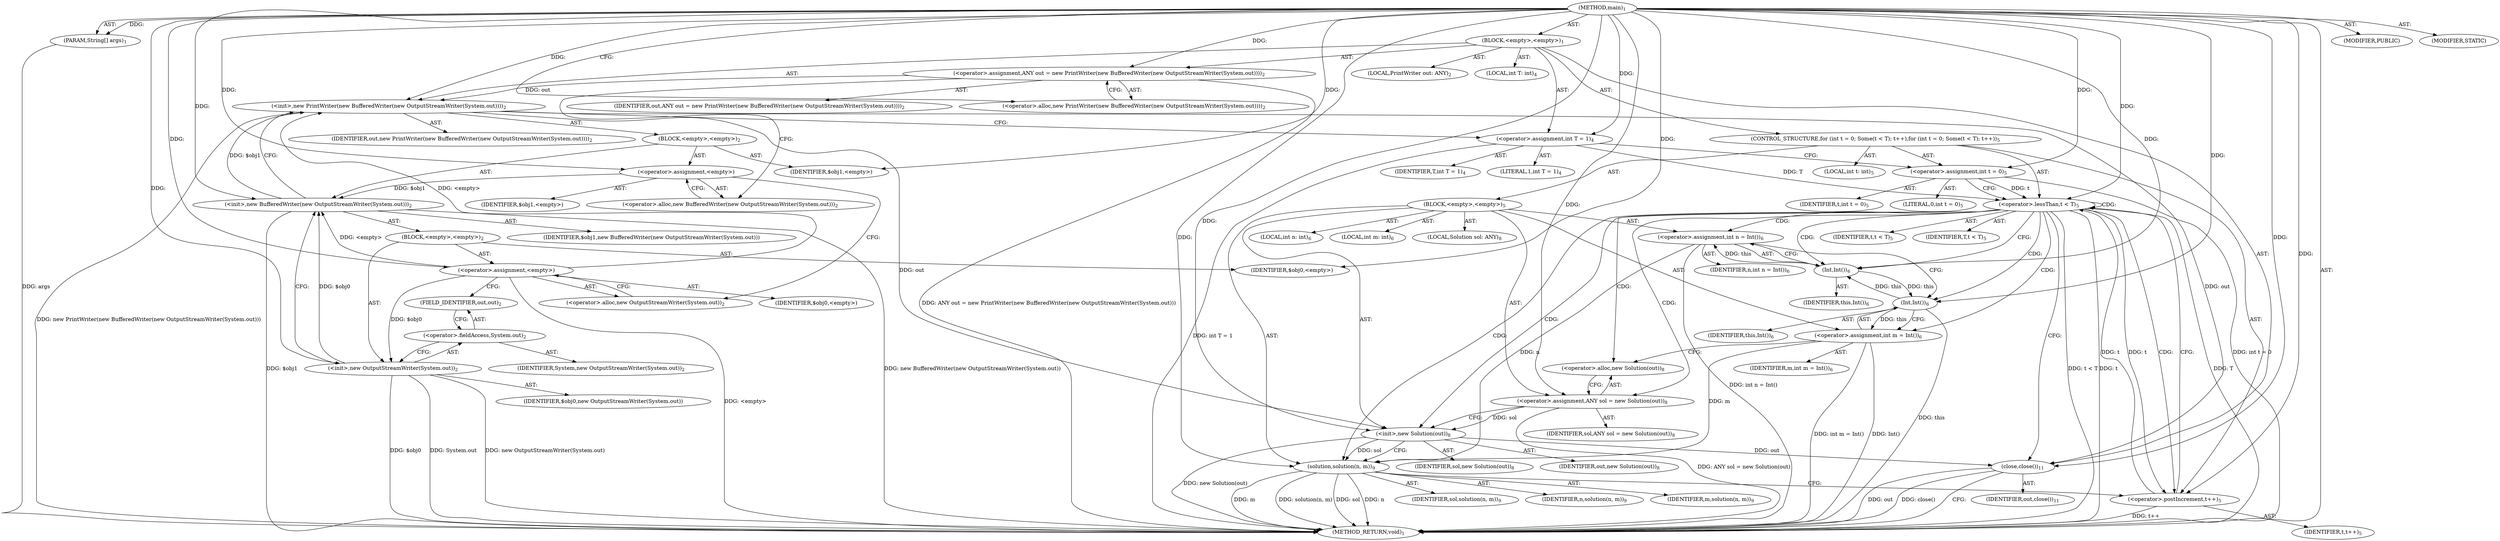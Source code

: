 digraph "main" {  
"21" [label = <(METHOD,main)<SUB>1</SUB>> ]
"22" [label = <(PARAM,String[] args)<SUB>1</SUB>> ]
"23" [label = <(BLOCK,&lt;empty&gt;,&lt;empty&gt;)<SUB>1</SUB>> ]
"4" [label = <(LOCAL,PrintWriter out: ANY)<SUB>2</SUB>> ]
"24" [label = <(&lt;operator&gt;.assignment,ANY out = new PrintWriter(new BufferedWriter(new OutputStreamWriter(System.out))))<SUB>2</SUB>> ]
"25" [label = <(IDENTIFIER,out,ANY out = new PrintWriter(new BufferedWriter(new OutputStreamWriter(System.out))))<SUB>2</SUB>> ]
"26" [label = <(&lt;operator&gt;.alloc,new PrintWriter(new BufferedWriter(new OutputStreamWriter(System.out))))<SUB>2</SUB>> ]
"27" [label = <(&lt;init&gt;,new PrintWriter(new BufferedWriter(new OutputStreamWriter(System.out))))<SUB>2</SUB>> ]
"3" [label = <(IDENTIFIER,out,new PrintWriter(new BufferedWriter(new OutputStreamWriter(System.out))))<SUB>2</SUB>> ]
"28" [label = <(BLOCK,&lt;empty&gt;,&lt;empty&gt;)<SUB>2</SUB>> ]
"29" [label = <(&lt;operator&gt;.assignment,&lt;empty&gt;)> ]
"30" [label = <(IDENTIFIER,$obj1,&lt;empty&gt;)> ]
"31" [label = <(&lt;operator&gt;.alloc,new BufferedWriter(new OutputStreamWriter(System.out)))<SUB>2</SUB>> ]
"32" [label = <(&lt;init&gt;,new BufferedWriter(new OutputStreamWriter(System.out)))<SUB>2</SUB>> ]
"33" [label = <(IDENTIFIER,$obj1,new BufferedWriter(new OutputStreamWriter(System.out)))> ]
"34" [label = <(BLOCK,&lt;empty&gt;,&lt;empty&gt;)<SUB>2</SUB>> ]
"35" [label = <(&lt;operator&gt;.assignment,&lt;empty&gt;)> ]
"36" [label = <(IDENTIFIER,$obj0,&lt;empty&gt;)> ]
"37" [label = <(&lt;operator&gt;.alloc,new OutputStreamWriter(System.out))<SUB>2</SUB>> ]
"38" [label = <(&lt;init&gt;,new OutputStreamWriter(System.out))<SUB>2</SUB>> ]
"39" [label = <(IDENTIFIER,$obj0,new OutputStreamWriter(System.out))> ]
"40" [label = <(&lt;operator&gt;.fieldAccess,System.out)<SUB>2</SUB>> ]
"41" [label = <(IDENTIFIER,System,new OutputStreamWriter(System.out))<SUB>2</SUB>> ]
"42" [label = <(FIELD_IDENTIFIER,out,out)<SUB>2</SUB>> ]
"43" [label = <(IDENTIFIER,$obj0,&lt;empty&gt;)> ]
"44" [label = <(IDENTIFIER,$obj1,&lt;empty&gt;)> ]
"45" [label = <(LOCAL,int T: int)<SUB>4</SUB>> ]
"46" [label = <(&lt;operator&gt;.assignment,int T = 1)<SUB>4</SUB>> ]
"47" [label = <(IDENTIFIER,T,int T = 1)<SUB>4</SUB>> ]
"48" [label = <(LITERAL,1,int T = 1)<SUB>4</SUB>> ]
"49" [label = <(CONTROL_STRUCTURE,for (int t = 0; Some(t &lt; T); t++),for (int t = 0; Some(t &lt; T); t++))<SUB>5</SUB>> ]
"50" [label = <(LOCAL,int t: int)<SUB>5</SUB>> ]
"51" [label = <(&lt;operator&gt;.assignment,int t = 0)<SUB>5</SUB>> ]
"52" [label = <(IDENTIFIER,t,int t = 0)<SUB>5</SUB>> ]
"53" [label = <(LITERAL,0,int t = 0)<SUB>5</SUB>> ]
"54" [label = <(&lt;operator&gt;.lessThan,t &lt; T)<SUB>5</SUB>> ]
"55" [label = <(IDENTIFIER,t,t &lt; T)<SUB>5</SUB>> ]
"56" [label = <(IDENTIFIER,T,t &lt; T)<SUB>5</SUB>> ]
"57" [label = <(&lt;operator&gt;.postIncrement,t++)<SUB>5</SUB>> ]
"58" [label = <(IDENTIFIER,t,t++)<SUB>5</SUB>> ]
"59" [label = <(BLOCK,&lt;empty&gt;,&lt;empty&gt;)<SUB>5</SUB>> ]
"60" [label = <(LOCAL,int n: int)<SUB>6</SUB>> ]
"61" [label = <(LOCAL,int m: int)<SUB>6</SUB>> ]
"62" [label = <(&lt;operator&gt;.assignment,int n = Int())<SUB>6</SUB>> ]
"63" [label = <(IDENTIFIER,n,int n = Int())<SUB>6</SUB>> ]
"64" [label = <(Int,Int())<SUB>6</SUB>> ]
"65" [label = <(IDENTIFIER,this,Int())<SUB>6</SUB>> ]
"66" [label = <(&lt;operator&gt;.assignment,int m = Int())<SUB>6</SUB>> ]
"67" [label = <(IDENTIFIER,m,int m = Int())<SUB>6</SUB>> ]
"68" [label = <(Int,Int())<SUB>6</SUB>> ]
"69" [label = <(IDENTIFIER,this,Int())<SUB>6</SUB>> ]
"6" [label = <(LOCAL,Solution sol: ANY)<SUB>8</SUB>> ]
"70" [label = <(&lt;operator&gt;.assignment,ANY sol = new Solution(out))<SUB>8</SUB>> ]
"71" [label = <(IDENTIFIER,sol,ANY sol = new Solution(out))<SUB>8</SUB>> ]
"72" [label = <(&lt;operator&gt;.alloc,new Solution(out))<SUB>8</SUB>> ]
"73" [label = <(&lt;init&gt;,new Solution(out))<SUB>8</SUB>> ]
"5" [label = <(IDENTIFIER,sol,new Solution(out))<SUB>8</SUB>> ]
"74" [label = <(IDENTIFIER,out,new Solution(out))<SUB>8</SUB>> ]
"75" [label = <(solution,solution(n, m))<SUB>9</SUB>> ]
"76" [label = <(IDENTIFIER,sol,solution(n, m))<SUB>9</SUB>> ]
"77" [label = <(IDENTIFIER,n,solution(n, m))<SUB>9</SUB>> ]
"78" [label = <(IDENTIFIER,m,solution(n, m))<SUB>9</SUB>> ]
"79" [label = <(close,close())<SUB>11</SUB>> ]
"80" [label = <(IDENTIFIER,out,close())<SUB>11</SUB>> ]
"81" [label = <(MODIFIER,PUBLIC)> ]
"82" [label = <(MODIFIER,STATIC)> ]
"83" [label = <(METHOD_RETURN,void)<SUB>1</SUB>> ]
  "21" -> "22"  [ label = "AST: "] 
  "21" -> "23"  [ label = "AST: "] 
  "21" -> "81"  [ label = "AST: "] 
  "21" -> "82"  [ label = "AST: "] 
  "21" -> "83"  [ label = "AST: "] 
  "23" -> "4"  [ label = "AST: "] 
  "23" -> "24"  [ label = "AST: "] 
  "23" -> "27"  [ label = "AST: "] 
  "23" -> "45"  [ label = "AST: "] 
  "23" -> "46"  [ label = "AST: "] 
  "23" -> "49"  [ label = "AST: "] 
  "23" -> "79"  [ label = "AST: "] 
  "24" -> "25"  [ label = "AST: "] 
  "24" -> "26"  [ label = "AST: "] 
  "27" -> "3"  [ label = "AST: "] 
  "27" -> "28"  [ label = "AST: "] 
  "28" -> "29"  [ label = "AST: "] 
  "28" -> "32"  [ label = "AST: "] 
  "28" -> "44"  [ label = "AST: "] 
  "29" -> "30"  [ label = "AST: "] 
  "29" -> "31"  [ label = "AST: "] 
  "32" -> "33"  [ label = "AST: "] 
  "32" -> "34"  [ label = "AST: "] 
  "34" -> "35"  [ label = "AST: "] 
  "34" -> "38"  [ label = "AST: "] 
  "34" -> "43"  [ label = "AST: "] 
  "35" -> "36"  [ label = "AST: "] 
  "35" -> "37"  [ label = "AST: "] 
  "38" -> "39"  [ label = "AST: "] 
  "38" -> "40"  [ label = "AST: "] 
  "40" -> "41"  [ label = "AST: "] 
  "40" -> "42"  [ label = "AST: "] 
  "46" -> "47"  [ label = "AST: "] 
  "46" -> "48"  [ label = "AST: "] 
  "49" -> "50"  [ label = "AST: "] 
  "49" -> "51"  [ label = "AST: "] 
  "49" -> "54"  [ label = "AST: "] 
  "49" -> "57"  [ label = "AST: "] 
  "49" -> "59"  [ label = "AST: "] 
  "51" -> "52"  [ label = "AST: "] 
  "51" -> "53"  [ label = "AST: "] 
  "54" -> "55"  [ label = "AST: "] 
  "54" -> "56"  [ label = "AST: "] 
  "57" -> "58"  [ label = "AST: "] 
  "59" -> "60"  [ label = "AST: "] 
  "59" -> "61"  [ label = "AST: "] 
  "59" -> "62"  [ label = "AST: "] 
  "59" -> "66"  [ label = "AST: "] 
  "59" -> "6"  [ label = "AST: "] 
  "59" -> "70"  [ label = "AST: "] 
  "59" -> "73"  [ label = "AST: "] 
  "59" -> "75"  [ label = "AST: "] 
  "62" -> "63"  [ label = "AST: "] 
  "62" -> "64"  [ label = "AST: "] 
  "64" -> "65"  [ label = "AST: "] 
  "66" -> "67"  [ label = "AST: "] 
  "66" -> "68"  [ label = "AST: "] 
  "68" -> "69"  [ label = "AST: "] 
  "70" -> "71"  [ label = "AST: "] 
  "70" -> "72"  [ label = "AST: "] 
  "73" -> "5"  [ label = "AST: "] 
  "73" -> "74"  [ label = "AST: "] 
  "75" -> "76"  [ label = "AST: "] 
  "75" -> "77"  [ label = "AST: "] 
  "75" -> "78"  [ label = "AST: "] 
  "79" -> "80"  [ label = "AST: "] 
  "24" -> "31"  [ label = "CFG: "] 
  "27" -> "46"  [ label = "CFG: "] 
  "46" -> "51"  [ label = "CFG: "] 
  "79" -> "83"  [ label = "CFG: "] 
  "26" -> "24"  [ label = "CFG: "] 
  "51" -> "54"  [ label = "CFG: "] 
  "54" -> "64"  [ label = "CFG: "] 
  "54" -> "79"  [ label = "CFG: "] 
  "57" -> "54"  [ label = "CFG: "] 
  "29" -> "37"  [ label = "CFG: "] 
  "32" -> "27"  [ label = "CFG: "] 
  "62" -> "68"  [ label = "CFG: "] 
  "66" -> "72"  [ label = "CFG: "] 
  "70" -> "73"  [ label = "CFG: "] 
  "73" -> "75"  [ label = "CFG: "] 
  "75" -> "57"  [ label = "CFG: "] 
  "31" -> "29"  [ label = "CFG: "] 
  "64" -> "62"  [ label = "CFG: "] 
  "68" -> "66"  [ label = "CFG: "] 
  "72" -> "70"  [ label = "CFG: "] 
  "35" -> "42"  [ label = "CFG: "] 
  "38" -> "32"  [ label = "CFG: "] 
  "37" -> "35"  [ label = "CFG: "] 
  "40" -> "38"  [ label = "CFG: "] 
  "42" -> "40"  [ label = "CFG: "] 
  "21" -> "26"  [ label = "CFG: "] 
  "22" -> "83"  [ label = "DDG: args"] 
  "24" -> "83"  [ label = "DDG: ANY out = new PrintWriter(new BufferedWriter(new OutputStreamWriter(System.out)))"] 
  "32" -> "83"  [ label = "DDG: $obj1"] 
  "35" -> "83"  [ label = "DDG: &lt;empty&gt;"] 
  "38" -> "83"  [ label = "DDG: $obj0"] 
  "38" -> "83"  [ label = "DDG: System.out"] 
  "38" -> "83"  [ label = "DDG: new OutputStreamWriter(System.out)"] 
  "32" -> "83"  [ label = "DDG: new BufferedWriter(new OutputStreamWriter(System.out))"] 
  "27" -> "83"  [ label = "DDG: new PrintWriter(new BufferedWriter(new OutputStreamWriter(System.out)))"] 
  "46" -> "83"  [ label = "DDG: int T = 1"] 
  "51" -> "83"  [ label = "DDG: int t = 0"] 
  "54" -> "83"  [ label = "DDG: t"] 
  "54" -> "83"  [ label = "DDG: T"] 
  "54" -> "83"  [ label = "DDG: t &lt; T"] 
  "79" -> "83"  [ label = "DDG: out"] 
  "79" -> "83"  [ label = "DDG: close()"] 
  "62" -> "83"  [ label = "DDG: int n = Int()"] 
  "68" -> "83"  [ label = "DDG: this"] 
  "66" -> "83"  [ label = "DDG: Int()"] 
  "66" -> "83"  [ label = "DDG: int m = Int()"] 
  "70" -> "83"  [ label = "DDG: ANY sol = new Solution(out)"] 
  "73" -> "83"  [ label = "DDG: new Solution(out)"] 
  "75" -> "83"  [ label = "DDG: sol"] 
  "75" -> "83"  [ label = "DDG: n"] 
  "75" -> "83"  [ label = "DDG: m"] 
  "75" -> "83"  [ label = "DDG: solution(n, m)"] 
  "57" -> "83"  [ label = "DDG: t++"] 
  "21" -> "22"  [ label = "DDG: "] 
  "21" -> "24"  [ label = "DDG: "] 
  "21" -> "46"  [ label = "DDG: "] 
  "24" -> "27"  [ label = "DDG: out"] 
  "21" -> "27"  [ label = "DDG: "] 
  "35" -> "27"  [ label = "DDG: &lt;empty&gt;"] 
  "32" -> "27"  [ label = "DDG: $obj1"] 
  "21" -> "51"  [ label = "DDG: "] 
  "27" -> "79"  [ label = "DDG: out"] 
  "73" -> "79"  [ label = "DDG: out"] 
  "21" -> "79"  [ label = "DDG: "] 
  "21" -> "29"  [ label = "DDG: "] 
  "21" -> "44"  [ label = "DDG: "] 
  "51" -> "54"  [ label = "DDG: t"] 
  "57" -> "54"  [ label = "DDG: t"] 
  "21" -> "54"  [ label = "DDG: "] 
  "46" -> "54"  [ label = "DDG: T"] 
  "54" -> "57"  [ label = "DDG: t"] 
  "21" -> "57"  [ label = "DDG: "] 
  "64" -> "62"  [ label = "DDG: this"] 
  "68" -> "66"  [ label = "DDG: this"] 
  "21" -> "70"  [ label = "DDG: "] 
  "29" -> "32"  [ label = "DDG: $obj1"] 
  "21" -> "32"  [ label = "DDG: "] 
  "35" -> "32"  [ label = "DDG: &lt;empty&gt;"] 
  "38" -> "32"  [ label = "DDG: $obj0"] 
  "70" -> "73"  [ label = "DDG: sol"] 
  "21" -> "73"  [ label = "DDG: "] 
  "27" -> "73"  [ label = "DDG: out"] 
  "73" -> "75"  [ label = "DDG: sol"] 
  "21" -> "75"  [ label = "DDG: "] 
  "62" -> "75"  [ label = "DDG: n"] 
  "66" -> "75"  [ label = "DDG: m"] 
  "21" -> "35"  [ label = "DDG: "] 
  "21" -> "43"  [ label = "DDG: "] 
  "68" -> "64"  [ label = "DDG: this"] 
  "21" -> "64"  [ label = "DDG: "] 
  "64" -> "68"  [ label = "DDG: this"] 
  "21" -> "68"  [ label = "DDG: "] 
  "35" -> "38"  [ label = "DDG: $obj0"] 
  "21" -> "38"  [ label = "DDG: "] 
  "54" -> "68"  [ label = "CDG: "] 
  "54" -> "73"  [ label = "CDG: "] 
  "54" -> "64"  [ label = "CDG: "] 
  "54" -> "57"  [ label = "CDG: "] 
  "54" -> "66"  [ label = "CDG: "] 
  "54" -> "75"  [ label = "CDG: "] 
  "54" -> "72"  [ label = "CDG: "] 
  "54" -> "70"  [ label = "CDG: "] 
  "54" -> "54"  [ label = "CDG: "] 
  "54" -> "62"  [ label = "CDG: "] 
}
